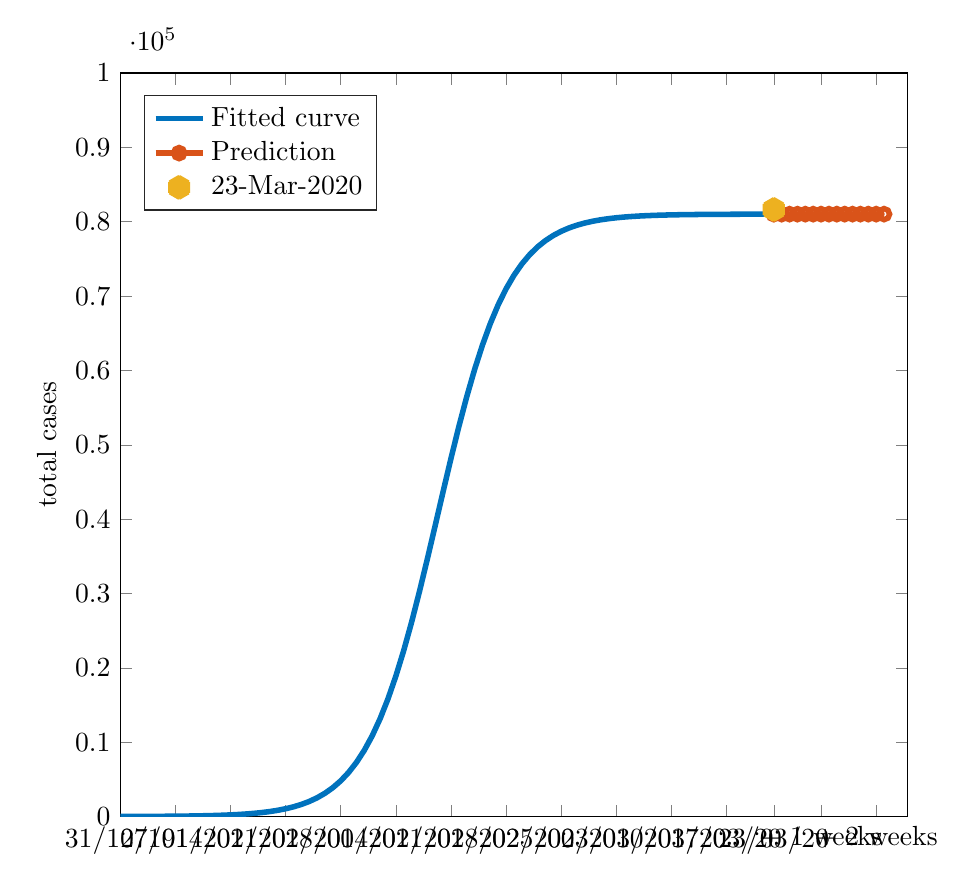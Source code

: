 % This file was created by matlab2tikz.
% Minimal pgfplots version: 1.3
%
\definecolor{mycolor1}{rgb}{0.0,0.447,0.741}%
\definecolor{mycolor2}{rgb}{0.85,0.325,0.098}%
\definecolor{mycolor3}{rgb}{0.929,0.694,0.125}%
%
\begin{tikzpicture}

\begin{axis}[%
width=10cm,
height=9.442cm,
at={(0cm,0cm)},
scale only axis,
xmin=0,
xmax=100,
xtick={0,7,14,21,28,35,42,49,56,63,70,77,83,89,96},
xticklabels={{31/12/19},{07/01/20},{14/01/20},{21/01/20},{28/01/20},{04/02/20},{11/02/20},{18/02/20},{25/02/20},{03/03/20},{10/03/20},{17/03/20},{23/03/20},{+ 1 weeks},{+ 2 weeks}},
ymin=0,
ymax=100000,
ylabel={total cases},
legend style={at={(0.03,0.97)},anchor=north west,legend cell align=left,align=left,draw=white!15!black}
]
\addplot [color=mycolor1,solid,line width=2.0pt]
  table[row sep=crcr]{%
0	9.434\\
1	11.812\\
2	14.788\\
3	18.515\\
4	23.179\\
5	29.019\\
6	36.33\\
7	45.481\\
8	56.935\\
9	71.272\\
10	89.215\\
11	111.669\\
12	139.764\\
13	174.913\\
14	218.877\\
15	273.855\\
16	342.583\\
17	428.467\\
18	535.74\\
19	669.647\\
20	836.676\\
21	1044.824\\
22	1303.914\\
23	1625.945\\
24	2025.489\\
25	2520.096\\
26	3130.696\\
27	3881.924\\
28	4802.299\\
29	5924.131\\
30	7282.987\\
31	8916.525\\
32	10862.487\\
33	13155.656\\
34	15823.752\\
35	18882.415\\
36	22329.822\\
37	26141.853\\
38	30269.048\\
39	34636.611\\
40	39148.291\\
41	43694.096\\
42	48160.682\\
43	52442.427\\
44	56450.952\\
45	60121.373\\
46	63414.577\\
47	66315.876\\
48	68831.079\\
49	70981.308\\
50	72797.671\\
51	74316.571\\
52	75576.022\\
53	76613.032\\
54	77461.964\\
55	78153.643\\
56	78715.025\\
57	79169.229\\
58	79535.785\\
59	79831.002\\
60	80068.372\\
61	80258.976\\
62	80411.865\\
63	80534.396\\
64	80632.532\\
65	80711.084\\
66	80773.935\\
67	80824.204\\
68	80864.399\\
69	80896.531\\
70	80922.214\\
71	80942.738\\
72	80959.139\\
73	80972.243\\
74	80982.712\\
75	80991.076\\
76	80997.757\\
77	81003.094\\
78	81007.358\\
79	81010.763\\
80	81013.483\\
81	81015.656\\
82	81017.391\\
83	81018.778\\
};
\addlegendentry{Fitted curve};

\addplot [color=mycolor2,solid,line width=2.0pt,mark=o,mark options={solid}]
  table[row sep=crcr]{%
83	81019\\
84	81020\\
85	81021\\
86	81021\\
87	81022\\
88	81022\\
89	81023\\
90	81023\\
91	81023\\
92	81024\\
93	81024\\
94	81024\\
95	81024\\
96	81024\\
97	81024\\
};
\addlegendentry{Prediction};

\addplot [color=mycolor3,line width=8.0pt,only marks,mark=asterisk,mark options={solid}]
  table[row sep=crcr]{%
83	81649\\
};
\addlegendentry{23-Mar-2020};

\end{axis}
\end{tikzpicture}%